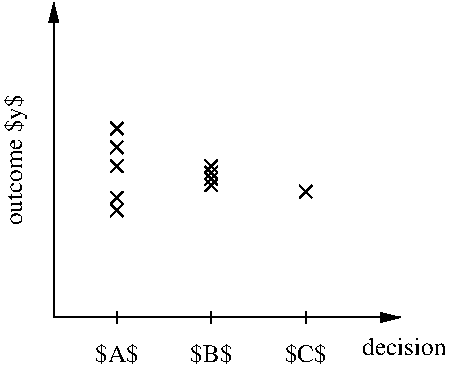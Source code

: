 #FIG 3.2  Produced by xfig version 3.2.6a
Landscape
Center
Metric
A4
100.00
Single
-2
1200 2
6 1980 2250 2070 2340
2 1 0 1 0 7 50 -1 -1 0.000 0 0 -1 0 0 2
	 2070 2250 1980 2340
2 1 0 1 0 7 50 -1 -1 0.000 0 0 -1 0 0 2
	 1980 2250 2070 2340
-6
6 1980 2025 2070 2115
2 1 0 1 0 7 50 -1 -1 0.000 0 0 -1 0 0 2
	 2070 2025 1980 2115
2 1 0 1 0 7 50 -1 -1 0.000 0 0 -1 0 0 2
	 1980 2025 2070 2115
-6
6 1980 1755 2070 1845
2 1 0 1 0 7 50 -1 -1 0.000 0 0 -1 0 0 2
	 2070 1755 1980 1845
2 1 0 1 0 7 50 -1 -1 0.000 0 0 -1 0 0 2
	 1980 1755 2070 1845
-6
6 1980 1890 2070 1980
2 1 0 1 0 7 50 -1 -1 0.000 0 0 -1 0 0 2
	 2070 1890 1980 1980
2 1 0 1 0 7 50 -1 -1 0.000 0 0 -1 0 0 2
	 1980 1890 2070 1980
-6
6 2655 2115 2745 2205
2 1 0 1 0 7 50 -1 -1 0.000 0 0 -1 0 0 2
	 2745 2115 2655 2205
2 1 0 1 0 7 50 -1 -1 0.000 0 0 -1 0 0 2
	 2655 2115 2745 2205
-6
6 3330 2205 3420 2295
2 1 0 1 0 7 50 -1 -1 0.000 0 0 -1 0 0 2
	 3420 2205 3330 2295
2 1 0 1 0 7 50 -1 -1 0.000 0 0 -1 0 0 2
	 3330 2205 3420 2295
-6
6 2655 2025 2745 2115
2 1 0 1 0 7 50 -1 -1 0.000 0 0 -1 0 0 2
	 2745 2025 2655 2115
2 1 0 1 0 7 50 -1 -1 0.000 0 0 -1 0 0 2
	 2655 2025 2745 2115
-6
6 2655 2070 2745 2160
2 1 0 1 0 7 50 -1 -1 0.000 0 0 -1 0 0 2
	 2745 2070 2655 2160
2 1 0 1 0 7 50 -1 -1 0.000 0 0 -1 0 0 2
	 2655 2070 2745 2160
-6
6 2655 2160 2745 2250
2 1 0 1 0 7 50 -1 -1 0.000 0 0 -1 0 0 2
	 2745 2160 2655 2250
2 1 0 1 0 7 50 -1 -1 0.000 0 0 -1 0 0 2
	 2655 2160 2745 2250
-6
6 1980 2340 2070 2430
2 1 0 1 0 7 50 -1 -1 0.000 0 0 -1 0 0 2
	 2070 2340 1980 2430
2 1 0 1 0 7 50 -1 -1 0.000 0 0 -1 0 0 2
	 1980 2340 2070 2430
-6
2 1 0 1 0 7 50 -1 -1 0.000 0 0 7 1 1 3
	1 1 1.00 60.00 120.00
	1 1 1.00 60.00 120.00
	 1575 900 1575 3150 4050 3150
2 1 0 1 0 7 50 -1 -1 0.000 0 0 -1 0 0 2
	 3375 3105 3375 3195
2 1 0 1 0 7 50 -1 -1 0.000 0 0 7 0 0 2
	 2700 3105 2700 3195
2 1 0 1 0 7 50 -1 -1 0.000 0 0 7 0 0 2
	 2025 3105 2025 3195
4 1 0 50 -1 0 12 0.0000 6 150 345 2700 3465 $B$\001
4 1 0 50 -1 0 12 0.0000 6 150 345 3375 3465 $C$\001
4 1 0 50 -1 0 12 0.0000 6 150 345 2025 3465 $A$\001
4 1 0 50 -1 0 12 1.5708 6 180 1065 1350 2025 outcome $y$\001
4 0 0 50 -1 0 12 0.0000 6 135 690 3780 3420 decision\001
